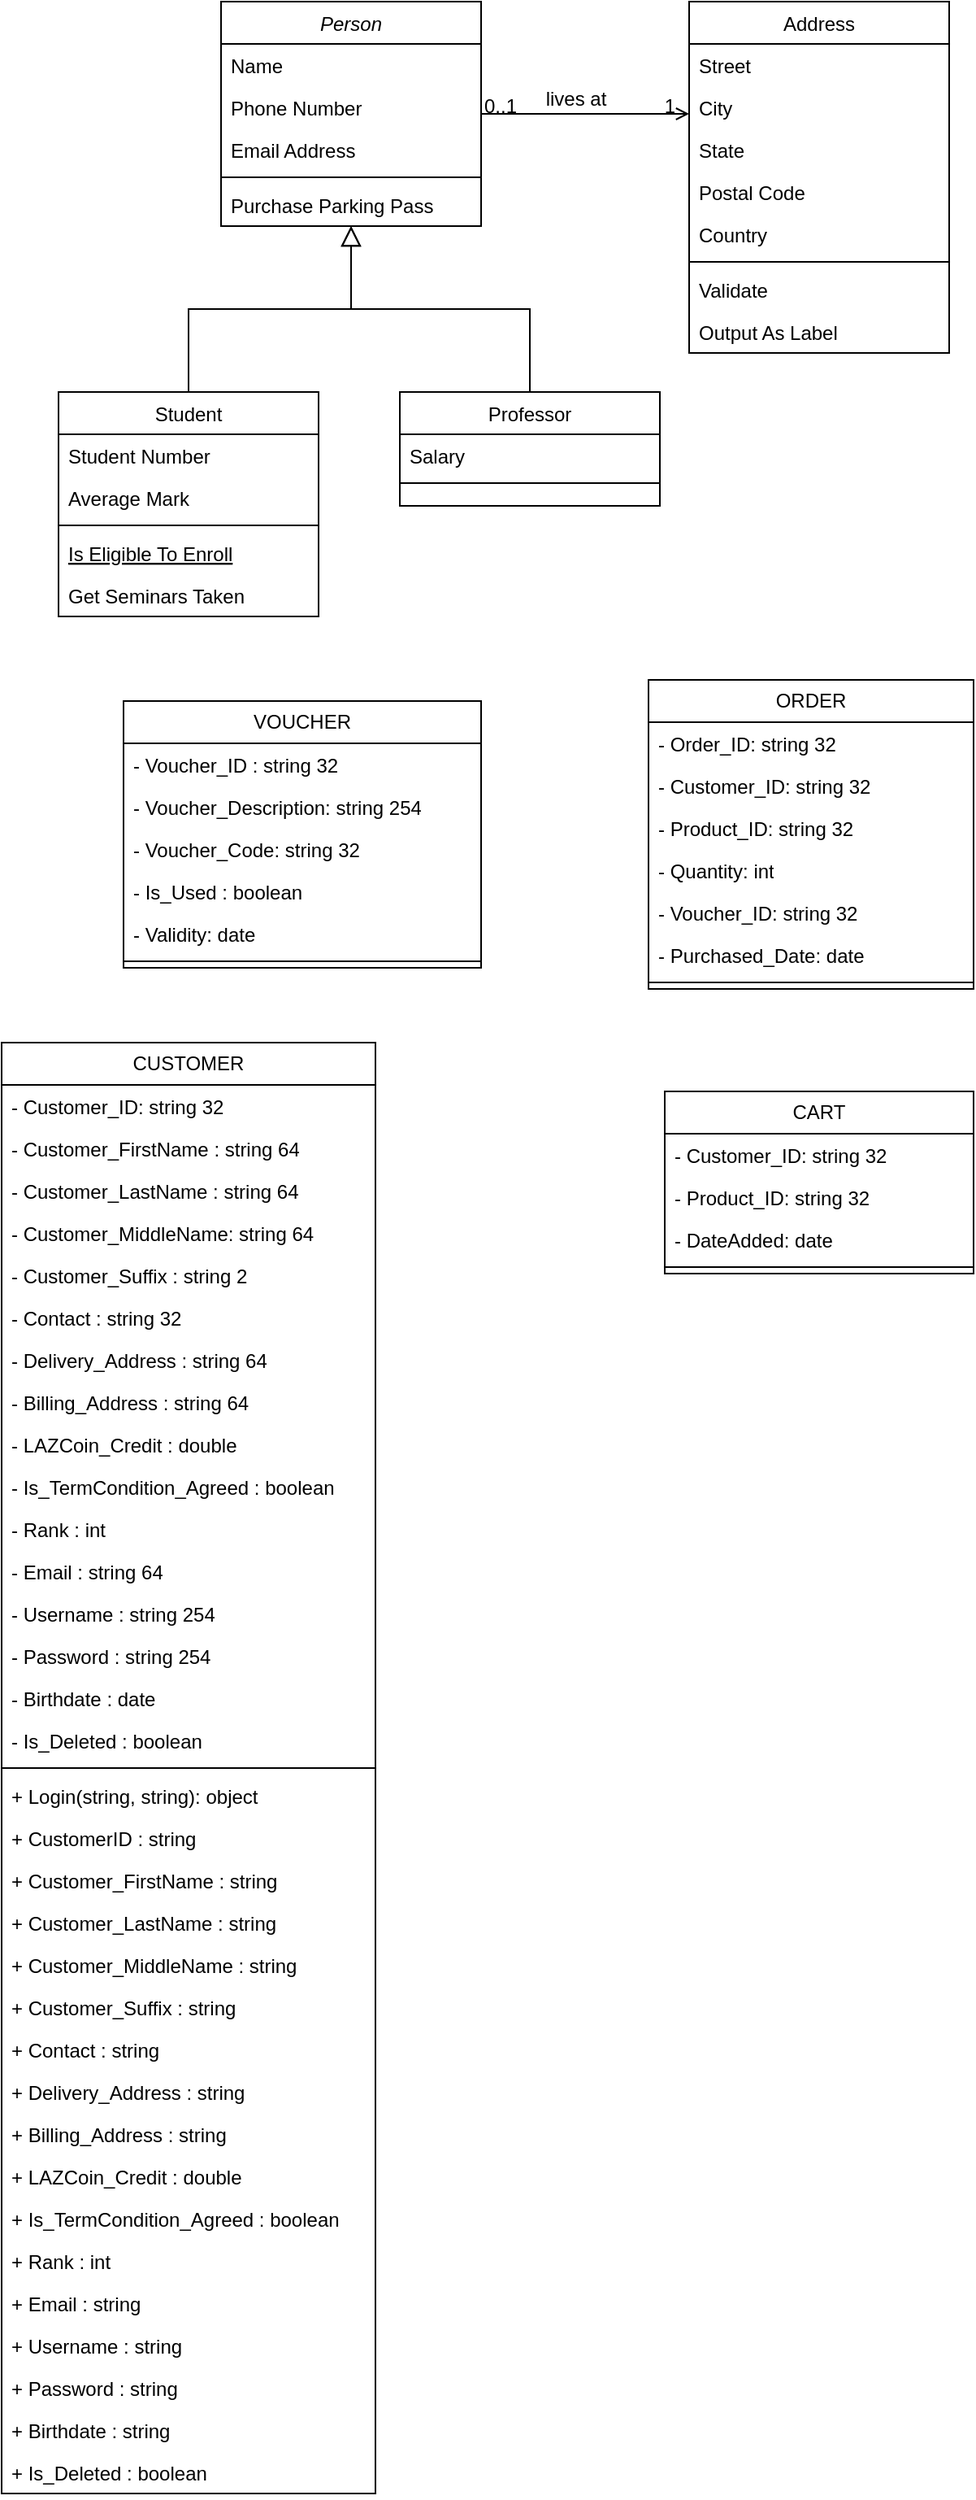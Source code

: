 <mxfile version="21.5.0" type="github">
  <diagram id="C5RBs43oDa-KdzZeNtuy" name="Page-1">
    <mxGraphModel dx="849" dy="938" grid="1" gridSize="10" guides="1" tooltips="1" connect="1" arrows="1" fold="1" page="1" pageScale="1" pageWidth="827" pageHeight="1169" math="0" shadow="0">
      <root>
        <mxCell id="WIyWlLk6GJQsqaUBKTNV-0" />
        <mxCell id="WIyWlLk6GJQsqaUBKTNV-1" parent="WIyWlLk6GJQsqaUBKTNV-0" />
        <mxCell id="zkfFHV4jXpPFQw0GAbJ--0" value="Person" style="swimlane;fontStyle=2;align=center;verticalAlign=top;childLayout=stackLayout;horizontal=1;startSize=26;horizontalStack=0;resizeParent=1;resizeLast=0;collapsible=1;marginBottom=0;rounded=0;shadow=0;strokeWidth=1;" parent="WIyWlLk6GJQsqaUBKTNV-1" vertex="1">
          <mxGeometry x="220" y="120" width="160" height="138" as="geometry">
            <mxRectangle x="230" y="140" width="160" height="26" as="alternateBounds" />
          </mxGeometry>
        </mxCell>
        <mxCell id="zkfFHV4jXpPFQw0GAbJ--1" value="Name" style="text;align=left;verticalAlign=top;spacingLeft=4;spacingRight=4;overflow=hidden;rotatable=0;points=[[0,0.5],[1,0.5]];portConstraint=eastwest;" parent="zkfFHV4jXpPFQw0GAbJ--0" vertex="1">
          <mxGeometry y="26" width="160" height="26" as="geometry" />
        </mxCell>
        <mxCell id="zkfFHV4jXpPFQw0GAbJ--2" value="Phone Number" style="text;align=left;verticalAlign=top;spacingLeft=4;spacingRight=4;overflow=hidden;rotatable=0;points=[[0,0.5],[1,0.5]];portConstraint=eastwest;rounded=0;shadow=0;html=0;" parent="zkfFHV4jXpPFQw0GAbJ--0" vertex="1">
          <mxGeometry y="52" width="160" height="26" as="geometry" />
        </mxCell>
        <mxCell id="zkfFHV4jXpPFQw0GAbJ--3" value="Email Address" style="text;align=left;verticalAlign=top;spacingLeft=4;spacingRight=4;overflow=hidden;rotatable=0;points=[[0,0.5],[1,0.5]];portConstraint=eastwest;rounded=0;shadow=0;html=0;" parent="zkfFHV4jXpPFQw0GAbJ--0" vertex="1">
          <mxGeometry y="78" width="160" height="26" as="geometry" />
        </mxCell>
        <mxCell id="zkfFHV4jXpPFQw0GAbJ--4" value="" style="line;html=1;strokeWidth=1;align=left;verticalAlign=middle;spacingTop=-1;spacingLeft=3;spacingRight=3;rotatable=0;labelPosition=right;points=[];portConstraint=eastwest;" parent="zkfFHV4jXpPFQw0GAbJ--0" vertex="1">
          <mxGeometry y="104" width="160" height="8" as="geometry" />
        </mxCell>
        <mxCell id="zkfFHV4jXpPFQw0GAbJ--5" value="Purchase Parking Pass" style="text;align=left;verticalAlign=top;spacingLeft=4;spacingRight=4;overflow=hidden;rotatable=0;points=[[0,0.5],[1,0.5]];portConstraint=eastwest;" parent="zkfFHV4jXpPFQw0GAbJ--0" vertex="1">
          <mxGeometry y="112" width="160" height="26" as="geometry" />
        </mxCell>
        <mxCell id="zkfFHV4jXpPFQw0GAbJ--6" value="Student" style="swimlane;fontStyle=0;align=center;verticalAlign=top;childLayout=stackLayout;horizontal=1;startSize=26;horizontalStack=0;resizeParent=1;resizeLast=0;collapsible=1;marginBottom=0;rounded=0;shadow=0;strokeWidth=1;" parent="WIyWlLk6GJQsqaUBKTNV-1" vertex="1">
          <mxGeometry x="120" y="360" width="160" height="138" as="geometry">
            <mxRectangle x="130" y="380" width="160" height="26" as="alternateBounds" />
          </mxGeometry>
        </mxCell>
        <mxCell id="zkfFHV4jXpPFQw0GAbJ--7" value="Student Number" style="text;align=left;verticalAlign=top;spacingLeft=4;spacingRight=4;overflow=hidden;rotatable=0;points=[[0,0.5],[1,0.5]];portConstraint=eastwest;" parent="zkfFHV4jXpPFQw0GAbJ--6" vertex="1">
          <mxGeometry y="26" width="160" height="26" as="geometry" />
        </mxCell>
        <mxCell id="zkfFHV4jXpPFQw0GAbJ--8" value="Average Mark" style="text;align=left;verticalAlign=top;spacingLeft=4;spacingRight=4;overflow=hidden;rotatable=0;points=[[0,0.5],[1,0.5]];portConstraint=eastwest;rounded=0;shadow=0;html=0;" parent="zkfFHV4jXpPFQw0GAbJ--6" vertex="1">
          <mxGeometry y="52" width="160" height="26" as="geometry" />
        </mxCell>
        <mxCell id="zkfFHV4jXpPFQw0GAbJ--9" value="" style="line;html=1;strokeWidth=1;align=left;verticalAlign=middle;spacingTop=-1;spacingLeft=3;spacingRight=3;rotatable=0;labelPosition=right;points=[];portConstraint=eastwest;" parent="zkfFHV4jXpPFQw0GAbJ--6" vertex="1">
          <mxGeometry y="78" width="160" height="8" as="geometry" />
        </mxCell>
        <mxCell id="zkfFHV4jXpPFQw0GAbJ--10" value="Is Eligible To Enroll" style="text;align=left;verticalAlign=top;spacingLeft=4;spacingRight=4;overflow=hidden;rotatable=0;points=[[0,0.5],[1,0.5]];portConstraint=eastwest;fontStyle=4" parent="zkfFHV4jXpPFQw0GAbJ--6" vertex="1">
          <mxGeometry y="86" width="160" height="26" as="geometry" />
        </mxCell>
        <mxCell id="zkfFHV4jXpPFQw0GAbJ--11" value="Get Seminars Taken" style="text;align=left;verticalAlign=top;spacingLeft=4;spacingRight=4;overflow=hidden;rotatable=0;points=[[0,0.5],[1,0.5]];portConstraint=eastwest;" parent="zkfFHV4jXpPFQw0GAbJ--6" vertex="1">
          <mxGeometry y="112" width="160" height="26" as="geometry" />
        </mxCell>
        <mxCell id="zkfFHV4jXpPFQw0GAbJ--12" value="" style="endArrow=block;endSize=10;endFill=0;shadow=0;strokeWidth=1;rounded=0;edgeStyle=elbowEdgeStyle;elbow=vertical;" parent="WIyWlLk6GJQsqaUBKTNV-1" source="zkfFHV4jXpPFQw0GAbJ--6" target="zkfFHV4jXpPFQw0GAbJ--0" edge="1">
          <mxGeometry width="160" relative="1" as="geometry">
            <mxPoint x="200" y="203" as="sourcePoint" />
            <mxPoint x="200" y="203" as="targetPoint" />
          </mxGeometry>
        </mxCell>
        <mxCell id="zkfFHV4jXpPFQw0GAbJ--13" value="Professor" style="swimlane;fontStyle=0;align=center;verticalAlign=top;childLayout=stackLayout;horizontal=1;startSize=26;horizontalStack=0;resizeParent=1;resizeLast=0;collapsible=1;marginBottom=0;rounded=0;shadow=0;strokeWidth=1;" parent="WIyWlLk6GJQsqaUBKTNV-1" vertex="1">
          <mxGeometry x="330" y="360" width="160" height="70" as="geometry">
            <mxRectangle x="340" y="380" width="170" height="26" as="alternateBounds" />
          </mxGeometry>
        </mxCell>
        <mxCell id="zkfFHV4jXpPFQw0GAbJ--14" value="Salary" style="text;align=left;verticalAlign=top;spacingLeft=4;spacingRight=4;overflow=hidden;rotatable=0;points=[[0,0.5],[1,0.5]];portConstraint=eastwest;" parent="zkfFHV4jXpPFQw0GAbJ--13" vertex="1">
          <mxGeometry y="26" width="160" height="26" as="geometry" />
        </mxCell>
        <mxCell id="zkfFHV4jXpPFQw0GAbJ--15" value="" style="line;html=1;strokeWidth=1;align=left;verticalAlign=middle;spacingTop=-1;spacingLeft=3;spacingRight=3;rotatable=0;labelPosition=right;points=[];portConstraint=eastwest;" parent="zkfFHV4jXpPFQw0GAbJ--13" vertex="1">
          <mxGeometry y="52" width="160" height="8" as="geometry" />
        </mxCell>
        <mxCell id="zkfFHV4jXpPFQw0GAbJ--16" value="" style="endArrow=block;endSize=10;endFill=0;shadow=0;strokeWidth=1;rounded=0;edgeStyle=elbowEdgeStyle;elbow=vertical;" parent="WIyWlLk6GJQsqaUBKTNV-1" source="zkfFHV4jXpPFQw0GAbJ--13" target="zkfFHV4jXpPFQw0GAbJ--0" edge="1">
          <mxGeometry width="160" relative="1" as="geometry">
            <mxPoint x="210" y="373" as="sourcePoint" />
            <mxPoint x="310" y="271" as="targetPoint" />
          </mxGeometry>
        </mxCell>
        <mxCell id="zkfFHV4jXpPFQw0GAbJ--17" value="Address" style="swimlane;fontStyle=0;align=center;verticalAlign=top;childLayout=stackLayout;horizontal=1;startSize=26;horizontalStack=0;resizeParent=1;resizeLast=0;collapsible=1;marginBottom=0;rounded=0;shadow=0;strokeWidth=1;" parent="WIyWlLk6GJQsqaUBKTNV-1" vertex="1">
          <mxGeometry x="508" y="120" width="160" height="216" as="geometry">
            <mxRectangle x="550" y="140" width="160" height="26" as="alternateBounds" />
          </mxGeometry>
        </mxCell>
        <mxCell id="zkfFHV4jXpPFQw0GAbJ--18" value="Street" style="text;align=left;verticalAlign=top;spacingLeft=4;spacingRight=4;overflow=hidden;rotatable=0;points=[[0,0.5],[1,0.5]];portConstraint=eastwest;" parent="zkfFHV4jXpPFQw0GAbJ--17" vertex="1">
          <mxGeometry y="26" width="160" height="26" as="geometry" />
        </mxCell>
        <mxCell id="zkfFHV4jXpPFQw0GAbJ--19" value="City" style="text;align=left;verticalAlign=top;spacingLeft=4;spacingRight=4;overflow=hidden;rotatable=0;points=[[0,0.5],[1,0.5]];portConstraint=eastwest;rounded=0;shadow=0;html=0;" parent="zkfFHV4jXpPFQw0GAbJ--17" vertex="1">
          <mxGeometry y="52" width="160" height="26" as="geometry" />
        </mxCell>
        <mxCell id="zkfFHV4jXpPFQw0GAbJ--20" value="State" style="text;align=left;verticalAlign=top;spacingLeft=4;spacingRight=4;overflow=hidden;rotatable=0;points=[[0,0.5],[1,0.5]];portConstraint=eastwest;rounded=0;shadow=0;html=0;" parent="zkfFHV4jXpPFQw0GAbJ--17" vertex="1">
          <mxGeometry y="78" width="160" height="26" as="geometry" />
        </mxCell>
        <mxCell id="zkfFHV4jXpPFQw0GAbJ--21" value="Postal Code" style="text;align=left;verticalAlign=top;spacingLeft=4;spacingRight=4;overflow=hidden;rotatable=0;points=[[0,0.5],[1,0.5]];portConstraint=eastwest;rounded=0;shadow=0;html=0;" parent="zkfFHV4jXpPFQw0GAbJ--17" vertex="1">
          <mxGeometry y="104" width="160" height="26" as="geometry" />
        </mxCell>
        <mxCell id="zkfFHV4jXpPFQw0GAbJ--22" value="Country" style="text;align=left;verticalAlign=top;spacingLeft=4;spacingRight=4;overflow=hidden;rotatable=0;points=[[0,0.5],[1,0.5]];portConstraint=eastwest;rounded=0;shadow=0;html=0;" parent="zkfFHV4jXpPFQw0GAbJ--17" vertex="1">
          <mxGeometry y="130" width="160" height="26" as="geometry" />
        </mxCell>
        <mxCell id="zkfFHV4jXpPFQw0GAbJ--23" value="" style="line;html=1;strokeWidth=1;align=left;verticalAlign=middle;spacingTop=-1;spacingLeft=3;spacingRight=3;rotatable=0;labelPosition=right;points=[];portConstraint=eastwest;" parent="zkfFHV4jXpPFQw0GAbJ--17" vertex="1">
          <mxGeometry y="156" width="160" height="8" as="geometry" />
        </mxCell>
        <mxCell id="zkfFHV4jXpPFQw0GAbJ--24" value="Validate" style="text;align=left;verticalAlign=top;spacingLeft=4;spacingRight=4;overflow=hidden;rotatable=0;points=[[0,0.5],[1,0.5]];portConstraint=eastwest;" parent="zkfFHV4jXpPFQw0GAbJ--17" vertex="1">
          <mxGeometry y="164" width="160" height="26" as="geometry" />
        </mxCell>
        <mxCell id="zkfFHV4jXpPFQw0GAbJ--25" value="Output As Label" style="text;align=left;verticalAlign=top;spacingLeft=4;spacingRight=4;overflow=hidden;rotatable=0;points=[[0,0.5],[1,0.5]];portConstraint=eastwest;" parent="zkfFHV4jXpPFQw0GAbJ--17" vertex="1">
          <mxGeometry y="190" width="160" height="26" as="geometry" />
        </mxCell>
        <mxCell id="zkfFHV4jXpPFQw0GAbJ--26" value="" style="endArrow=open;shadow=0;strokeWidth=1;rounded=0;endFill=1;edgeStyle=elbowEdgeStyle;elbow=vertical;" parent="WIyWlLk6GJQsqaUBKTNV-1" source="zkfFHV4jXpPFQw0GAbJ--0" target="zkfFHV4jXpPFQw0GAbJ--17" edge="1">
          <mxGeometry x="0.5" y="41" relative="1" as="geometry">
            <mxPoint x="380" y="192" as="sourcePoint" />
            <mxPoint x="540" y="192" as="targetPoint" />
            <mxPoint x="-40" y="32" as="offset" />
          </mxGeometry>
        </mxCell>
        <mxCell id="zkfFHV4jXpPFQw0GAbJ--27" value="0..1" style="resizable=0;align=left;verticalAlign=bottom;labelBackgroundColor=none;fontSize=12;" parent="zkfFHV4jXpPFQw0GAbJ--26" connectable="0" vertex="1">
          <mxGeometry x="-1" relative="1" as="geometry">
            <mxPoint y="4" as="offset" />
          </mxGeometry>
        </mxCell>
        <mxCell id="zkfFHV4jXpPFQw0GAbJ--28" value="1" style="resizable=0;align=right;verticalAlign=bottom;labelBackgroundColor=none;fontSize=12;" parent="zkfFHV4jXpPFQw0GAbJ--26" connectable="0" vertex="1">
          <mxGeometry x="1" relative="1" as="geometry">
            <mxPoint x="-7" y="4" as="offset" />
          </mxGeometry>
        </mxCell>
        <mxCell id="zkfFHV4jXpPFQw0GAbJ--29" value="lives at" style="text;html=1;resizable=0;points=[];;align=center;verticalAlign=middle;labelBackgroundColor=none;rounded=0;shadow=0;strokeWidth=1;fontSize=12;" parent="zkfFHV4jXpPFQw0GAbJ--26" vertex="1" connectable="0">
          <mxGeometry x="0.5" y="49" relative="1" as="geometry">
            <mxPoint x="-38" y="40" as="offset" />
          </mxGeometry>
        </mxCell>
        <mxCell id="M7NnkC-vIEc9qzeQudLu-0" value="VOUCHER" style="swimlane;fontStyle=0;childLayout=stackLayout;horizontal=1;startSize=26;fillColor=none;horizontalStack=0;resizeParent=1;resizeParentMax=0;resizeLast=0;collapsible=1;marginBottom=0;whiteSpace=wrap;html=1;" vertex="1" parent="WIyWlLk6GJQsqaUBKTNV-1">
          <mxGeometry x="160" y="550" width="220" height="164" as="geometry" />
        </mxCell>
        <mxCell id="M7NnkC-vIEc9qzeQudLu-1" value="- Voucher_ID : string 32" style="text;strokeColor=none;fillColor=none;align=left;verticalAlign=top;spacingLeft=4;spacingRight=4;overflow=hidden;rotatable=0;points=[[0,0.5],[1,0.5]];portConstraint=eastwest;whiteSpace=wrap;html=1;" vertex="1" parent="M7NnkC-vIEc9qzeQudLu-0">
          <mxGeometry y="26" width="220" height="26" as="geometry" />
        </mxCell>
        <mxCell id="M7NnkC-vIEc9qzeQudLu-2" value="-&amp;nbsp;Voucher_Description: string 254" style="text;strokeColor=none;fillColor=none;align=left;verticalAlign=top;spacingLeft=4;spacingRight=4;overflow=hidden;rotatable=0;points=[[0,0.5],[1,0.5]];portConstraint=eastwest;whiteSpace=wrap;html=1;" vertex="1" parent="M7NnkC-vIEc9qzeQudLu-0">
          <mxGeometry y="52" width="220" height="26" as="geometry" />
        </mxCell>
        <mxCell id="M7NnkC-vIEc9qzeQudLu-3" value="-&amp;nbsp;Voucher_Code: string 32" style="text;strokeColor=none;fillColor=none;align=left;verticalAlign=top;spacingLeft=4;spacingRight=4;overflow=hidden;rotatable=0;points=[[0,0.5],[1,0.5]];portConstraint=eastwest;whiteSpace=wrap;html=1;" vertex="1" parent="M7NnkC-vIEc9qzeQudLu-0">
          <mxGeometry y="78" width="220" height="26" as="geometry" />
        </mxCell>
        <mxCell id="M7NnkC-vIEc9qzeQudLu-5" value="-&amp;nbsp;Is_Used : boolean" style="text;strokeColor=none;fillColor=none;align=left;verticalAlign=top;spacingLeft=4;spacingRight=4;overflow=hidden;rotatable=0;points=[[0,0.5],[1,0.5]];portConstraint=eastwest;whiteSpace=wrap;html=1;" vertex="1" parent="M7NnkC-vIEc9qzeQudLu-0">
          <mxGeometry y="104" width="220" height="26" as="geometry" />
        </mxCell>
        <mxCell id="M7NnkC-vIEc9qzeQudLu-6" value="-&amp;nbsp;Validity: date" style="text;strokeColor=none;fillColor=none;align=left;verticalAlign=top;spacingLeft=4;spacingRight=4;overflow=hidden;rotatable=0;points=[[0,0.5],[1,0.5]];portConstraint=eastwest;whiteSpace=wrap;html=1;" vertex="1" parent="M7NnkC-vIEc9qzeQudLu-0">
          <mxGeometry y="130" width="220" height="26" as="geometry" />
        </mxCell>
        <mxCell id="M7NnkC-vIEc9qzeQudLu-50" value="" style="line;strokeWidth=1;fillColor=none;align=left;verticalAlign=middle;spacingTop=-1;spacingLeft=3;spacingRight=3;rotatable=0;labelPosition=right;points=[];portConstraint=eastwest;strokeColor=inherit;" vertex="1" parent="M7NnkC-vIEc9qzeQudLu-0">
          <mxGeometry y="156" width="220" height="8" as="geometry" />
        </mxCell>
        <mxCell id="M7NnkC-vIEc9qzeQudLu-8" value="ORDER" style="swimlane;fontStyle=0;childLayout=stackLayout;horizontal=1;startSize=26;fillColor=none;horizontalStack=0;resizeParent=1;resizeParentMax=0;resizeLast=0;collapsible=1;marginBottom=0;whiteSpace=wrap;html=1;" vertex="1" parent="WIyWlLk6GJQsqaUBKTNV-1">
          <mxGeometry x="483" y="537" width="200" height="190" as="geometry" />
        </mxCell>
        <mxCell id="M7NnkC-vIEc9qzeQudLu-9" value="- Order_ID: string 32" style="text;strokeColor=none;fillColor=none;align=left;verticalAlign=top;spacingLeft=4;spacingRight=4;overflow=hidden;rotatable=0;points=[[0,0.5],[1,0.5]];portConstraint=eastwest;whiteSpace=wrap;html=1;" vertex="1" parent="M7NnkC-vIEc9qzeQudLu-8">
          <mxGeometry y="26" width="200" height="26" as="geometry" />
        </mxCell>
        <mxCell id="M7NnkC-vIEc9qzeQudLu-10" value="-&amp;nbsp;Customer_ID: string 32" style="text;strokeColor=none;fillColor=none;align=left;verticalAlign=top;spacingLeft=4;spacingRight=4;overflow=hidden;rotatable=0;points=[[0,0.5],[1,0.5]];portConstraint=eastwest;whiteSpace=wrap;html=1;" vertex="1" parent="M7NnkC-vIEc9qzeQudLu-8">
          <mxGeometry y="52" width="200" height="26" as="geometry" />
        </mxCell>
        <mxCell id="M7NnkC-vIEc9qzeQudLu-11" value="-&amp;nbsp;Product_ID: string 32" style="text;strokeColor=none;fillColor=none;align=left;verticalAlign=top;spacingLeft=4;spacingRight=4;overflow=hidden;rotatable=0;points=[[0,0.5],[1,0.5]];portConstraint=eastwest;whiteSpace=wrap;html=1;" vertex="1" parent="M7NnkC-vIEc9qzeQudLu-8">
          <mxGeometry y="78" width="200" height="26" as="geometry" />
        </mxCell>
        <mxCell id="M7NnkC-vIEc9qzeQudLu-12" value="-&amp;nbsp;Quantity: int" style="text;strokeColor=none;fillColor=none;align=left;verticalAlign=top;spacingLeft=4;spacingRight=4;overflow=hidden;rotatable=0;points=[[0,0.5],[1,0.5]];portConstraint=eastwest;whiteSpace=wrap;html=1;" vertex="1" parent="M7NnkC-vIEc9qzeQudLu-8">
          <mxGeometry y="104" width="200" height="26" as="geometry" />
        </mxCell>
        <mxCell id="M7NnkC-vIEc9qzeQudLu-14" value="-&amp;nbsp;Voucher_ID: string 32" style="text;strokeColor=none;fillColor=none;align=left;verticalAlign=top;spacingLeft=4;spacingRight=4;overflow=hidden;rotatable=0;points=[[0,0.5],[1,0.5]];portConstraint=eastwest;whiteSpace=wrap;html=1;" vertex="1" parent="M7NnkC-vIEc9qzeQudLu-8">
          <mxGeometry y="130" width="200" height="26" as="geometry" />
        </mxCell>
        <mxCell id="M7NnkC-vIEc9qzeQudLu-15" value="-&amp;nbsp;Purchased_Date: date" style="text;strokeColor=none;fillColor=none;align=left;verticalAlign=top;spacingLeft=4;spacingRight=4;overflow=hidden;rotatable=0;points=[[0,0.5],[1,0.5]];portConstraint=eastwest;whiteSpace=wrap;html=1;" vertex="1" parent="M7NnkC-vIEc9qzeQudLu-8">
          <mxGeometry y="156" width="200" height="26" as="geometry" />
        </mxCell>
        <mxCell id="M7NnkC-vIEc9qzeQudLu-49" value="" style="line;strokeWidth=1;fillColor=none;align=left;verticalAlign=middle;spacingTop=-1;spacingLeft=3;spacingRight=3;rotatable=0;labelPosition=right;points=[];portConstraint=eastwest;strokeColor=inherit;" vertex="1" parent="M7NnkC-vIEc9qzeQudLu-8">
          <mxGeometry y="182" width="200" height="8" as="geometry" />
        </mxCell>
        <mxCell id="M7NnkC-vIEc9qzeQudLu-16" value="CUSTOMER" style="swimlane;fontStyle=0;childLayout=stackLayout;horizontal=1;startSize=26;fillColor=none;horizontalStack=0;resizeParent=1;resizeParentMax=0;resizeLast=0;collapsible=1;marginBottom=0;whiteSpace=wrap;html=1;" vertex="1" parent="WIyWlLk6GJQsqaUBKTNV-1">
          <mxGeometry x="85" y="760" width="230" height="892" as="geometry" />
        </mxCell>
        <mxCell id="M7NnkC-vIEc9qzeQudLu-17" value="- Customer_ID: string 32" style="text;strokeColor=none;fillColor=none;align=left;verticalAlign=top;spacingLeft=4;spacingRight=4;overflow=hidden;rotatable=0;points=[[0,0.5],[1,0.5]];portConstraint=eastwest;whiteSpace=wrap;html=1;" vertex="1" parent="M7NnkC-vIEc9qzeQudLu-16">
          <mxGeometry y="26" width="230" height="26" as="geometry" />
        </mxCell>
        <mxCell id="M7NnkC-vIEc9qzeQudLu-18" value="-&amp;nbsp;Customer_FirstName : string 64" style="text;strokeColor=none;fillColor=none;align=left;verticalAlign=top;spacingLeft=4;spacingRight=4;overflow=hidden;rotatable=0;points=[[0,0.5],[1,0.5]];portConstraint=eastwest;whiteSpace=wrap;html=1;" vertex="1" parent="M7NnkC-vIEc9qzeQudLu-16">
          <mxGeometry y="52" width="230" height="26" as="geometry" />
        </mxCell>
        <mxCell id="M7NnkC-vIEc9qzeQudLu-19" value="-&amp;nbsp;Customer_LastName : string 64" style="text;strokeColor=none;fillColor=none;align=left;verticalAlign=top;spacingLeft=4;spacingRight=4;overflow=hidden;rotatable=0;points=[[0,0.5],[1,0.5]];portConstraint=eastwest;whiteSpace=wrap;html=1;" vertex="1" parent="M7NnkC-vIEc9qzeQudLu-16">
          <mxGeometry y="78" width="230" height="26" as="geometry" />
        </mxCell>
        <mxCell id="M7NnkC-vIEc9qzeQudLu-20" value="-&amp;nbsp;Customer_MiddleName: string 64" style="text;strokeColor=none;fillColor=none;align=left;verticalAlign=top;spacingLeft=4;spacingRight=4;overflow=hidden;rotatable=0;points=[[0,0.5],[1,0.5]];portConstraint=eastwest;whiteSpace=wrap;html=1;" vertex="1" parent="M7NnkC-vIEc9qzeQudLu-16">
          <mxGeometry y="104" width="230" height="26" as="geometry" />
        </mxCell>
        <mxCell id="M7NnkC-vIEc9qzeQudLu-21" value="-&amp;nbsp;Customer_Suffix : string 2" style="text;strokeColor=none;fillColor=none;align=left;verticalAlign=top;spacingLeft=4;spacingRight=4;overflow=hidden;rotatable=0;points=[[0,0.5],[1,0.5]];portConstraint=eastwest;whiteSpace=wrap;html=1;" vertex="1" parent="M7NnkC-vIEc9qzeQudLu-16">
          <mxGeometry y="130" width="230" height="26" as="geometry" />
        </mxCell>
        <mxCell id="M7NnkC-vIEc9qzeQudLu-22" value="-&amp;nbsp;Contact : string 32" style="text;strokeColor=none;fillColor=none;align=left;verticalAlign=top;spacingLeft=4;spacingRight=4;overflow=hidden;rotatable=0;points=[[0,0.5],[1,0.5]];portConstraint=eastwest;whiteSpace=wrap;html=1;" vertex="1" parent="M7NnkC-vIEc9qzeQudLu-16">
          <mxGeometry y="156" width="230" height="26" as="geometry" />
        </mxCell>
        <mxCell id="M7NnkC-vIEc9qzeQudLu-24" value="-&amp;nbsp;Delivery_Address : string 64" style="text;strokeColor=none;fillColor=none;align=left;verticalAlign=top;spacingLeft=4;spacingRight=4;overflow=hidden;rotatable=0;points=[[0,0.5],[1,0.5]];portConstraint=eastwest;whiteSpace=wrap;html=1;" vertex="1" parent="M7NnkC-vIEc9qzeQudLu-16">
          <mxGeometry y="182" width="230" height="26" as="geometry" />
        </mxCell>
        <mxCell id="M7NnkC-vIEc9qzeQudLu-25" value="-&amp;nbsp;Billing_Address : string 64" style="text;strokeColor=none;fillColor=none;align=left;verticalAlign=top;spacingLeft=4;spacingRight=4;overflow=hidden;rotatable=0;points=[[0,0.5],[1,0.5]];portConstraint=eastwest;whiteSpace=wrap;html=1;" vertex="1" parent="M7NnkC-vIEc9qzeQudLu-16">
          <mxGeometry y="208" width="230" height="26" as="geometry" />
        </mxCell>
        <mxCell id="M7NnkC-vIEc9qzeQudLu-26" value="-&amp;nbsp;LAZCoin_Credit : double" style="text;strokeColor=none;fillColor=none;align=left;verticalAlign=top;spacingLeft=4;spacingRight=4;overflow=hidden;rotatable=0;points=[[0,0.5],[1,0.5]];portConstraint=eastwest;whiteSpace=wrap;html=1;" vertex="1" parent="M7NnkC-vIEc9qzeQudLu-16">
          <mxGeometry y="234" width="230" height="26" as="geometry" />
        </mxCell>
        <mxCell id="M7NnkC-vIEc9qzeQudLu-27" value="-&amp;nbsp;Is_TermCondition_Agreed : boolean" style="text;strokeColor=none;fillColor=none;align=left;verticalAlign=top;spacingLeft=4;spacingRight=4;overflow=hidden;rotatable=0;points=[[0,0.5],[1,0.5]];portConstraint=eastwest;whiteSpace=wrap;html=1;" vertex="1" parent="M7NnkC-vIEc9qzeQudLu-16">
          <mxGeometry y="260" width="230" height="26" as="geometry" />
        </mxCell>
        <mxCell id="M7NnkC-vIEc9qzeQudLu-30" value="-&amp;nbsp;Rank : int" style="text;strokeColor=none;fillColor=none;align=left;verticalAlign=top;spacingLeft=4;spacingRight=4;overflow=hidden;rotatable=0;points=[[0,0.5],[1,0.5]];portConstraint=eastwest;whiteSpace=wrap;html=1;" vertex="1" parent="M7NnkC-vIEc9qzeQudLu-16">
          <mxGeometry y="286" width="230" height="26" as="geometry" />
        </mxCell>
        <mxCell id="M7NnkC-vIEc9qzeQudLu-32" value="-&amp;nbsp;Email : string 64" style="text;strokeColor=none;fillColor=none;align=left;verticalAlign=top;spacingLeft=4;spacingRight=4;overflow=hidden;rotatable=0;points=[[0,0.5],[1,0.5]];portConstraint=eastwest;whiteSpace=wrap;html=1;" vertex="1" parent="M7NnkC-vIEc9qzeQudLu-16">
          <mxGeometry y="312" width="230" height="26" as="geometry" />
        </mxCell>
        <mxCell id="M7NnkC-vIEc9qzeQudLu-34" value="-&amp;nbsp;Username : string 254" style="text;strokeColor=none;fillColor=none;align=left;verticalAlign=top;spacingLeft=4;spacingRight=4;overflow=hidden;rotatable=0;points=[[0,0.5],[1,0.5]];portConstraint=eastwest;whiteSpace=wrap;html=1;" vertex="1" parent="M7NnkC-vIEc9qzeQudLu-16">
          <mxGeometry y="338" width="230" height="26" as="geometry" />
        </mxCell>
        <mxCell id="M7NnkC-vIEc9qzeQudLu-36" value="-&amp;nbsp;Password : string 254" style="text;strokeColor=none;fillColor=none;align=left;verticalAlign=top;spacingLeft=4;spacingRight=4;overflow=hidden;rotatable=0;points=[[0,0.5],[1,0.5]];portConstraint=eastwest;whiteSpace=wrap;html=1;" vertex="1" parent="M7NnkC-vIEc9qzeQudLu-16">
          <mxGeometry y="364" width="230" height="26" as="geometry" />
        </mxCell>
        <mxCell id="M7NnkC-vIEc9qzeQudLu-37" value="-&amp;nbsp;Birthdate : date" style="text;strokeColor=none;fillColor=none;align=left;verticalAlign=top;spacingLeft=4;spacingRight=4;overflow=hidden;rotatable=0;points=[[0,0.5],[1,0.5]];portConstraint=eastwest;whiteSpace=wrap;html=1;" vertex="1" parent="M7NnkC-vIEc9qzeQudLu-16">
          <mxGeometry y="390" width="230" height="26" as="geometry" />
        </mxCell>
        <mxCell id="M7NnkC-vIEc9qzeQudLu-38" value="-&amp;nbsp;Is_Deleted : boolean" style="text;strokeColor=none;fillColor=none;align=left;verticalAlign=top;spacingLeft=4;spacingRight=4;overflow=hidden;rotatable=0;points=[[0,0.5],[1,0.5]];portConstraint=eastwest;whiteSpace=wrap;html=1;" vertex="1" parent="M7NnkC-vIEc9qzeQudLu-16">
          <mxGeometry y="416" width="230" height="26" as="geometry" />
        </mxCell>
        <mxCell id="M7NnkC-vIEc9qzeQudLu-46" value="" style="line;strokeWidth=1;fillColor=none;align=left;verticalAlign=middle;spacingTop=-1;spacingLeft=3;spacingRight=3;rotatable=0;labelPosition=right;points=[];portConstraint=eastwest;strokeColor=inherit;" vertex="1" parent="M7NnkC-vIEc9qzeQudLu-16">
          <mxGeometry y="442" width="230" height="8" as="geometry" />
        </mxCell>
        <mxCell id="M7NnkC-vIEc9qzeQudLu-47" value="+ Login(string, string): object" style="text;strokeColor=none;fillColor=none;align=left;verticalAlign=top;spacingLeft=4;spacingRight=4;overflow=hidden;rotatable=0;points=[[0,0.5],[1,0.5]];portConstraint=eastwest;whiteSpace=wrap;html=1;" vertex="1" parent="M7NnkC-vIEc9qzeQudLu-16">
          <mxGeometry y="450" width="230" height="26" as="geometry" />
        </mxCell>
        <mxCell id="M7NnkC-vIEc9qzeQudLu-53" value="+ CustomerID : string" style="text;strokeColor=none;fillColor=none;align=left;verticalAlign=top;spacingLeft=4;spacingRight=4;overflow=hidden;rotatable=0;points=[[0,0.5],[1,0.5]];portConstraint=eastwest;whiteSpace=wrap;html=1;" vertex="1" parent="M7NnkC-vIEc9qzeQudLu-16">
          <mxGeometry y="476" width="230" height="26" as="geometry" />
        </mxCell>
        <mxCell id="M7NnkC-vIEc9qzeQudLu-58" value="+ Customer_FirstName&amp;nbsp;: string" style="text;strokeColor=none;fillColor=none;align=left;verticalAlign=top;spacingLeft=4;spacingRight=4;overflow=hidden;rotatable=0;points=[[0,0.5],[1,0.5]];portConstraint=eastwest;whiteSpace=wrap;html=1;" vertex="1" parent="M7NnkC-vIEc9qzeQudLu-16">
          <mxGeometry y="502" width="230" height="26" as="geometry" />
        </mxCell>
        <mxCell id="M7NnkC-vIEc9qzeQudLu-59" value="+ Customer_LastName&amp;nbsp;: string" style="text;strokeColor=none;fillColor=none;align=left;verticalAlign=top;spacingLeft=4;spacingRight=4;overflow=hidden;rotatable=0;points=[[0,0.5],[1,0.5]];portConstraint=eastwest;whiteSpace=wrap;html=1;" vertex="1" parent="M7NnkC-vIEc9qzeQudLu-16">
          <mxGeometry y="528" width="230" height="26" as="geometry" />
        </mxCell>
        <mxCell id="M7NnkC-vIEc9qzeQudLu-60" value="+ Customer_MiddleName : string" style="text;strokeColor=none;fillColor=none;align=left;verticalAlign=top;spacingLeft=4;spacingRight=4;overflow=hidden;rotatable=0;points=[[0,0.5],[1,0.5]];portConstraint=eastwest;whiteSpace=wrap;html=1;" vertex="1" parent="M7NnkC-vIEc9qzeQudLu-16">
          <mxGeometry y="554" width="230" height="26" as="geometry" />
        </mxCell>
        <mxCell id="M7NnkC-vIEc9qzeQudLu-61" value="+ Customer_Suffix&amp;nbsp;: string" style="text;strokeColor=none;fillColor=none;align=left;verticalAlign=top;spacingLeft=4;spacingRight=4;overflow=hidden;rotatable=0;points=[[0,0.5],[1,0.5]];portConstraint=eastwest;whiteSpace=wrap;html=1;" vertex="1" parent="M7NnkC-vIEc9qzeQudLu-16">
          <mxGeometry y="580" width="230" height="26" as="geometry" />
        </mxCell>
        <mxCell id="M7NnkC-vIEc9qzeQudLu-62" value="+ Contact&amp;nbsp;: string" style="text;strokeColor=none;fillColor=none;align=left;verticalAlign=top;spacingLeft=4;spacingRight=4;overflow=hidden;rotatable=0;points=[[0,0.5],[1,0.5]];portConstraint=eastwest;whiteSpace=wrap;html=1;" vertex="1" parent="M7NnkC-vIEc9qzeQudLu-16">
          <mxGeometry y="606" width="230" height="26" as="geometry" />
        </mxCell>
        <mxCell id="M7NnkC-vIEc9qzeQudLu-63" value="+ Delivery_Address&amp;nbsp;: string" style="text;strokeColor=none;fillColor=none;align=left;verticalAlign=top;spacingLeft=4;spacingRight=4;overflow=hidden;rotatable=0;points=[[0,0.5],[1,0.5]];portConstraint=eastwest;whiteSpace=wrap;html=1;" vertex="1" parent="M7NnkC-vIEc9qzeQudLu-16">
          <mxGeometry y="632" width="230" height="26" as="geometry" />
        </mxCell>
        <mxCell id="M7NnkC-vIEc9qzeQudLu-64" value="+ Billing_Address&amp;nbsp;: string" style="text;strokeColor=none;fillColor=none;align=left;verticalAlign=top;spacingLeft=4;spacingRight=4;overflow=hidden;rotatable=0;points=[[0,0.5],[1,0.5]];portConstraint=eastwest;whiteSpace=wrap;html=1;" vertex="1" parent="M7NnkC-vIEc9qzeQudLu-16">
          <mxGeometry y="658" width="230" height="26" as="geometry" />
        </mxCell>
        <mxCell id="M7NnkC-vIEc9qzeQudLu-65" value="+ LAZCoin_Credit&amp;nbsp;: double" style="text;strokeColor=none;fillColor=none;align=left;verticalAlign=top;spacingLeft=4;spacingRight=4;overflow=hidden;rotatable=0;points=[[0,0.5],[1,0.5]];portConstraint=eastwest;whiteSpace=wrap;html=1;" vertex="1" parent="M7NnkC-vIEc9qzeQudLu-16">
          <mxGeometry y="684" width="230" height="26" as="geometry" />
        </mxCell>
        <mxCell id="M7NnkC-vIEc9qzeQudLu-66" value="+ Is_TermCondition_Agreed&amp;nbsp;: boolean" style="text;strokeColor=none;fillColor=none;align=left;verticalAlign=top;spacingLeft=4;spacingRight=4;overflow=hidden;rotatable=0;points=[[0,0.5],[1,0.5]];portConstraint=eastwest;whiteSpace=wrap;html=1;" vertex="1" parent="M7NnkC-vIEc9qzeQudLu-16">
          <mxGeometry y="710" width="230" height="26" as="geometry" />
        </mxCell>
        <mxCell id="M7NnkC-vIEc9qzeQudLu-67" value="+ Rank&amp;nbsp;: int" style="text;strokeColor=none;fillColor=none;align=left;verticalAlign=top;spacingLeft=4;spacingRight=4;overflow=hidden;rotatable=0;points=[[0,0.5],[1,0.5]];portConstraint=eastwest;whiteSpace=wrap;html=1;" vertex="1" parent="M7NnkC-vIEc9qzeQudLu-16">
          <mxGeometry y="736" width="230" height="26" as="geometry" />
        </mxCell>
        <mxCell id="M7NnkC-vIEc9qzeQudLu-68" value="+ Email&amp;nbsp;: string" style="text;strokeColor=none;fillColor=none;align=left;verticalAlign=top;spacingLeft=4;spacingRight=4;overflow=hidden;rotatable=0;points=[[0,0.5],[1,0.5]];portConstraint=eastwest;whiteSpace=wrap;html=1;" vertex="1" parent="M7NnkC-vIEc9qzeQudLu-16">
          <mxGeometry y="762" width="230" height="26" as="geometry" />
        </mxCell>
        <mxCell id="M7NnkC-vIEc9qzeQudLu-69" value="+ Username&amp;nbsp;: string" style="text;strokeColor=none;fillColor=none;align=left;verticalAlign=top;spacingLeft=4;spacingRight=4;overflow=hidden;rotatable=0;points=[[0,0.5],[1,0.5]];portConstraint=eastwest;whiteSpace=wrap;html=1;" vertex="1" parent="M7NnkC-vIEc9qzeQudLu-16">
          <mxGeometry y="788" width="230" height="26" as="geometry" />
        </mxCell>
        <mxCell id="M7NnkC-vIEc9qzeQudLu-70" value="+ Password&amp;nbsp;: string" style="text;strokeColor=none;fillColor=none;align=left;verticalAlign=top;spacingLeft=4;spacingRight=4;overflow=hidden;rotatable=0;points=[[0,0.5],[1,0.5]];portConstraint=eastwest;whiteSpace=wrap;html=1;" vertex="1" parent="M7NnkC-vIEc9qzeQudLu-16">
          <mxGeometry y="814" width="230" height="26" as="geometry" />
        </mxCell>
        <mxCell id="M7NnkC-vIEc9qzeQudLu-71" value="+ Birthdate&amp;nbsp;: string" style="text;strokeColor=none;fillColor=none;align=left;verticalAlign=top;spacingLeft=4;spacingRight=4;overflow=hidden;rotatable=0;points=[[0,0.5],[1,0.5]];portConstraint=eastwest;whiteSpace=wrap;html=1;" vertex="1" parent="M7NnkC-vIEc9qzeQudLu-16">
          <mxGeometry y="840" width="230" height="26" as="geometry" />
        </mxCell>
        <mxCell id="M7NnkC-vIEc9qzeQudLu-72" value="+ Is_Deleted : boolean" style="text;strokeColor=none;fillColor=none;align=left;verticalAlign=top;spacingLeft=4;spacingRight=4;overflow=hidden;rotatable=0;points=[[0,0.5],[1,0.5]];portConstraint=eastwest;whiteSpace=wrap;html=1;" vertex="1" parent="M7NnkC-vIEc9qzeQudLu-16">
          <mxGeometry y="866" width="230" height="26" as="geometry" />
        </mxCell>
        <mxCell id="M7NnkC-vIEc9qzeQudLu-39" value="CART" style="swimlane;fontStyle=0;childLayout=stackLayout;horizontal=1;startSize=26;fillColor=none;horizontalStack=0;resizeParent=1;resizeParentMax=0;resizeLast=0;collapsible=1;marginBottom=0;whiteSpace=wrap;html=1;" vertex="1" parent="WIyWlLk6GJQsqaUBKTNV-1">
          <mxGeometry x="493" y="790" width="190" height="112" as="geometry" />
        </mxCell>
        <mxCell id="M7NnkC-vIEc9qzeQudLu-40" value="- Customer_ID: string 32" style="text;strokeColor=none;fillColor=none;align=left;verticalAlign=top;spacingLeft=4;spacingRight=4;overflow=hidden;rotatable=0;points=[[0,0.5],[1,0.5]];portConstraint=eastwest;whiteSpace=wrap;html=1;" vertex="1" parent="M7NnkC-vIEc9qzeQudLu-39">
          <mxGeometry y="26" width="190" height="26" as="geometry" />
        </mxCell>
        <mxCell id="M7NnkC-vIEc9qzeQudLu-41" value="- Product_ID: string 32" style="text;strokeColor=none;fillColor=none;align=left;verticalAlign=top;spacingLeft=4;spacingRight=4;overflow=hidden;rotatable=0;points=[[0,0.5],[1,0.5]];portConstraint=eastwest;whiteSpace=wrap;html=1;" vertex="1" parent="M7NnkC-vIEc9qzeQudLu-39">
          <mxGeometry y="52" width="190" height="26" as="geometry" />
        </mxCell>
        <mxCell id="M7NnkC-vIEc9qzeQudLu-42" value="- DateAdded: date" style="text;strokeColor=none;fillColor=none;align=left;verticalAlign=top;spacingLeft=4;spacingRight=4;overflow=hidden;rotatable=0;points=[[0,0.5],[1,0.5]];portConstraint=eastwest;whiteSpace=wrap;html=1;" vertex="1" parent="M7NnkC-vIEc9qzeQudLu-39">
          <mxGeometry y="78" width="190" height="26" as="geometry" />
        </mxCell>
        <mxCell id="M7NnkC-vIEc9qzeQudLu-48" value="" style="line;strokeWidth=1;fillColor=none;align=left;verticalAlign=middle;spacingTop=-1;spacingLeft=3;spacingRight=3;rotatable=0;labelPosition=right;points=[];portConstraint=eastwest;strokeColor=inherit;" vertex="1" parent="M7NnkC-vIEc9qzeQudLu-39">
          <mxGeometry y="104" width="190" height="8" as="geometry" />
        </mxCell>
      </root>
    </mxGraphModel>
  </diagram>
</mxfile>
